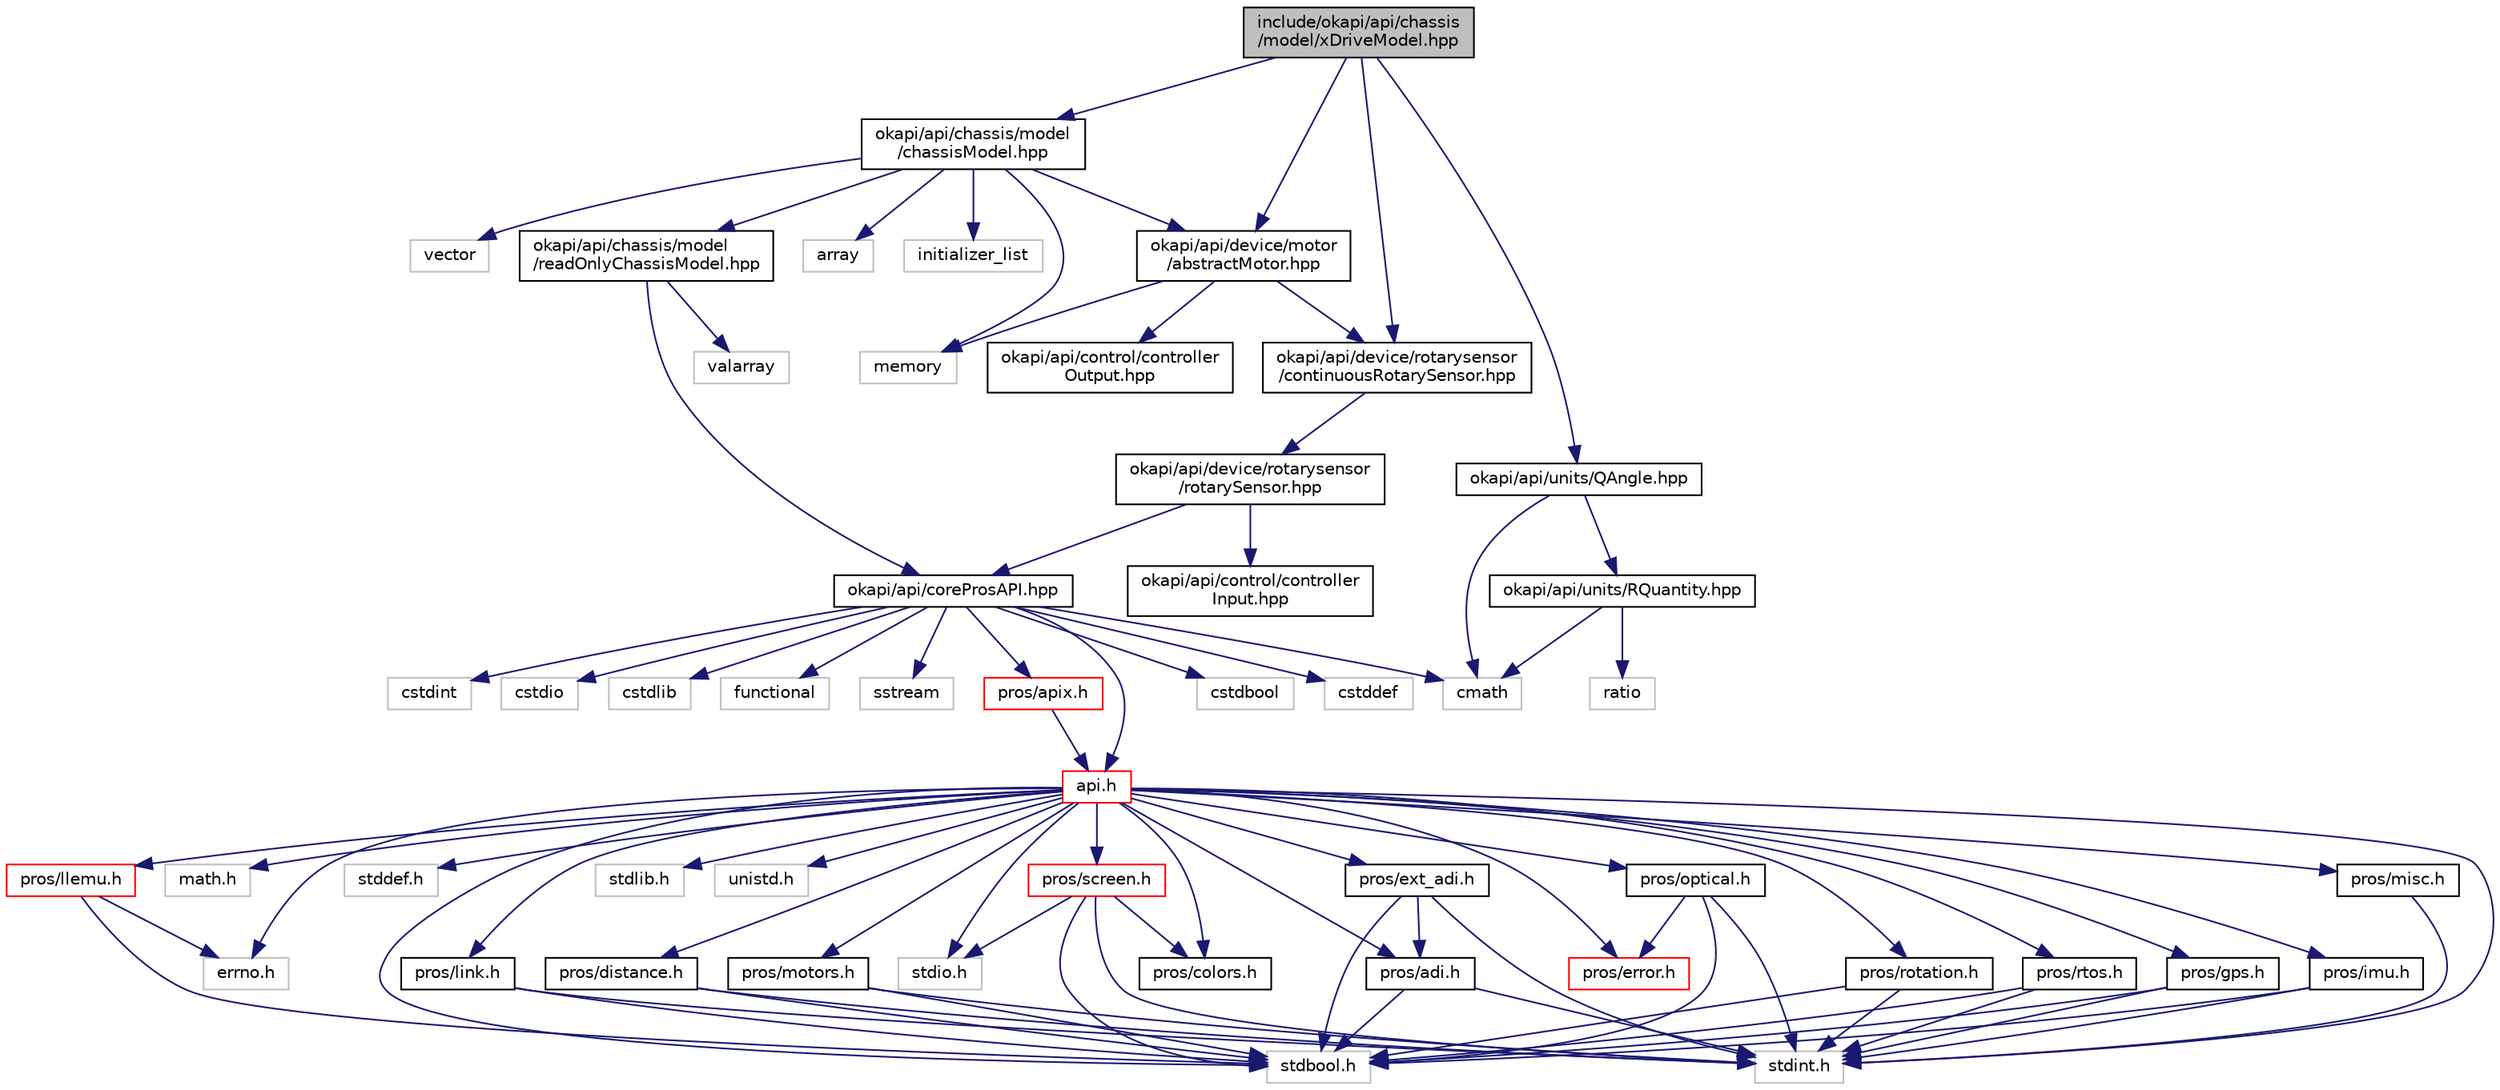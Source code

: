 digraph "include/okapi/api/chassis/model/xDriveModel.hpp"
{
 // LATEX_PDF_SIZE
  edge [fontname="Helvetica",fontsize="10",labelfontname="Helvetica",labelfontsize="10"];
  node [fontname="Helvetica",fontsize="10",shape=record];
  Node1 [label="include/okapi/api/chassis\l/model/xDriveModel.hpp",height=0.2,width=0.4,color="black", fillcolor="grey75", style="filled", fontcolor="black",tooltip=" "];
  Node1 -> Node2 [color="midnightblue",fontsize="10",style="solid"];
  Node2 [label="okapi/api/chassis/model\l/chassisModel.hpp",height=0.2,width=0.4,color="black", fillcolor="white", style="filled",URL="$chassisModel_8hpp.html",tooltip=" "];
  Node2 -> Node3 [color="midnightblue",fontsize="10",style="solid"];
  Node3 [label="array",height=0.2,width=0.4,color="grey75", fillcolor="white", style="filled",tooltip=" "];
  Node2 -> Node4 [color="midnightblue",fontsize="10",style="solid"];
  Node4 [label="initializer_list",height=0.2,width=0.4,color="grey75", fillcolor="white", style="filled",tooltip=" "];
  Node2 -> Node5 [color="midnightblue",fontsize="10",style="solid"];
  Node5 [label="memory",height=0.2,width=0.4,color="grey75", fillcolor="white", style="filled",tooltip=" "];
  Node2 -> Node6 [color="midnightblue",fontsize="10",style="solid"];
  Node6 [label="vector",height=0.2,width=0.4,color="grey75", fillcolor="white", style="filled",tooltip=" "];
  Node2 -> Node7 [color="midnightblue",fontsize="10",style="solid"];
  Node7 [label="okapi/api/chassis/model\l/readOnlyChassisModel.hpp",height=0.2,width=0.4,color="black", fillcolor="white", style="filled",URL="$readOnlyChassisModel_8hpp.html",tooltip=" "];
  Node7 -> Node8 [color="midnightblue",fontsize="10",style="solid"];
  Node8 [label="valarray",height=0.2,width=0.4,color="grey75", fillcolor="white", style="filled",tooltip=" "];
  Node7 -> Node9 [color="midnightblue",fontsize="10",style="solid"];
  Node9 [label="okapi/api/coreProsAPI.hpp",height=0.2,width=0.4,color="black", fillcolor="white", style="filled",URL="$coreProsAPI_8hpp.html",tooltip=" "];
  Node9 -> Node10 [color="midnightblue",fontsize="10",style="solid"];
  Node10 [label="cmath",height=0.2,width=0.4,color="grey75", fillcolor="white", style="filled",tooltip=" "];
  Node9 -> Node11 [color="midnightblue",fontsize="10",style="solid"];
  Node11 [label="cstdbool",height=0.2,width=0.4,color="grey75", fillcolor="white", style="filled",tooltip=" "];
  Node9 -> Node12 [color="midnightblue",fontsize="10",style="solid"];
  Node12 [label="cstddef",height=0.2,width=0.4,color="grey75", fillcolor="white", style="filled",tooltip=" "];
  Node9 -> Node13 [color="midnightblue",fontsize="10",style="solid"];
  Node13 [label="cstdint",height=0.2,width=0.4,color="grey75", fillcolor="white", style="filled",tooltip=" "];
  Node9 -> Node14 [color="midnightblue",fontsize="10",style="solid"];
  Node14 [label="cstdio",height=0.2,width=0.4,color="grey75", fillcolor="white", style="filled",tooltip=" "];
  Node9 -> Node15 [color="midnightblue",fontsize="10",style="solid"];
  Node15 [label="cstdlib",height=0.2,width=0.4,color="grey75", fillcolor="white", style="filled",tooltip=" "];
  Node9 -> Node16 [color="midnightblue",fontsize="10",style="solid"];
  Node16 [label="functional",height=0.2,width=0.4,color="grey75", fillcolor="white", style="filled",tooltip=" "];
  Node9 -> Node17 [color="midnightblue",fontsize="10",style="solid"];
  Node17 [label="sstream",height=0.2,width=0.4,color="grey75", fillcolor="white", style="filled",tooltip=" "];
  Node9 -> Node18 [color="midnightblue",fontsize="10",style="solid"];
  Node18 [label="api.h",height=0.2,width=0.4,color="red", fillcolor="white", style="filled",URL="$api_8h.html",tooltip=" "];
  Node18 -> Node19 [color="midnightblue",fontsize="10",style="solid"];
  Node19 [label="errno.h",height=0.2,width=0.4,color="grey75", fillcolor="white", style="filled",tooltip=" "];
  Node18 -> Node20 [color="midnightblue",fontsize="10",style="solid"];
  Node20 [label="math.h",height=0.2,width=0.4,color="grey75", fillcolor="white", style="filled",tooltip=" "];
  Node18 -> Node21 [color="midnightblue",fontsize="10",style="solid"];
  Node21 [label="stdbool.h",height=0.2,width=0.4,color="grey75", fillcolor="white", style="filled",tooltip=" "];
  Node18 -> Node22 [color="midnightblue",fontsize="10",style="solid"];
  Node22 [label="stddef.h",height=0.2,width=0.4,color="grey75", fillcolor="white", style="filled",tooltip=" "];
  Node18 -> Node23 [color="midnightblue",fontsize="10",style="solid"];
  Node23 [label="stdint.h",height=0.2,width=0.4,color="grey75", fillcolor="white", style="filled",tooltip=" "];
  Node18 -> Node24 [color="midnightblue",fontsize="10",style="solid"];
  Node24 [label="stdio.h",height=0.2,width=0.4,color="grey75", fillcolor="white", style="filled",tooltip=" "];
  Node18 -> Node25 [color="midnightblue",fontsize="10",style="solid"];
  Node25 [label="stdlib.h",height=0.2,width=0.4,color="grey75", fillcolor="white", style="filled",tooltip=" "];
  Node18 -> Node26 [color="midnightblue",fontsize="10",style="solid"];
  Node26 [label="unistd.h",height=0.2,width=0.4,color="grey75", fillcolor="white", style="filled",tooltip=" "];
  Node18 -> Node27 [color="midnightblue",fontsize="10",style="solid"];
  Node27 [label="pros/adi.h",height=0.2,width=0.4,color="black", fillcolor="white", style="filled",URL="$adi_8h.html",tooltip=" "];
  Node27 -> Node21 [color="midnightblue",fontsize="10",style="solid"];
  Node27 -> Node23 [color="midnightblue",fontsize="10",style="solid"];
  Node18 -> Node28 [color="midnightblue",fontsize="10",style="solid"];
  Node28 [label="pros/colors.h",height=0.2,width=0.4,color="black", fillcolor="white", style="filled",URL="$colors_8h.html",tooltip=" "];
  Node18 -> Node29 [color="midnightblue",fontsize="10",style="solid"];
  Node29 [label="pros/distance.h",height=0.2,width=0.4,color="black", fillcolor="white", style="filled",URL="$distance_8h.html",tooltip=" "];
  Node29 -> Node21 [color="midnightblue",fontsize="10",style="solid"];
  Node29 -> Node23 [color="midnightblue",fontsize="10",style="solid"];
  Node18 -> Node30 [color="midnightblue",fontsize="10",style="solid"];
  Node30 [label="pros/error.h",height=0.2,width=0.4,color="red", fillcolor="white", style="filled",URL="$error_8h.html",tooltip=" "];
  Node18 -> Node32 [color="midnightblue",fontsize="10",style="solid"];
  Node32 [label="pros/ext_adi.h",height=0.2,width=0.4,color="black", fillcolor="white", style="filled",URL="$ext__adi_8h.html",tooltip=" "];
  Node32 -> Node21 [color="midnightblue",fontsize="10",style="solid"];
  Node32 -> Node23 [color="midnightblue",fontsize="10",style="solid"];
  Node32 -> Node27 [color="midnightblue",fontsize="10",style="solid"];
  Node18 -> Node33 [color="midnightblue",fontsize="10",style="solid"];
  Node33 [label="pros/gps.h",height=0.2,width=0.4,color="black", fillcolor="white", style="filled",URL="$gps_8h.html",tooltip=" "];
  Node33 -> Node21 [color="midnightblue",fontsize="10",style="solid"];
  Node33 -> Node23 [color="midnightblue",fontsize="10",style="solid"];
  Node18 -> Node34 [color="midnightblue",fontsize="10",style="solid"];
  Node34 [label="pros/imu.h",height=0.2,width=0.4,color="black", fillcolor="white", style="filled",URL="$imu_8h.html",tooltip=" "];
  Node34 -> Node21 [color="midnightblue",fontsize="10",style="solid"];
  Node34 -> Node23 [color="midnightblue",fontsize="10",style="solid"];
  Node18 -> Node35 [color="midnightblue",fontsize="10",style="solid"];
  Node35 [label="pros/link.h",height=0.2,width=0.4,color="black", fillcolor="white", style="filled",URL="$link_8h.html",tooltip=" "];
  Node35 -> Node21 [color="midnightblue",fontsize="10",style="solid"];
  Node35 -> Node23 [color="midnightblue",fontsize="10",style="solid"];
  Node18 -> Node36 [color="midnightblue",fontsize="10",style="solid"];
  Node36 [label="pros/llemu.h",height=0.2,width=0.4,color="red", fillcolor="white", style="filled",URL="$llemu_8h.html",tooltip=" "];
  Node36 -> Node19 [color="midnightblue",fontsize="10",style="solid"];
  Node36 -> Node21 [color="midnightblue",fontsize="10",style="solid"];
  Node18 -> Node102 [color="midnightblue",fontsize="10",style="solid"];
  Node102 [label="pros/misc.h",height=0.2,width=0.4,color="black", fillcolor="white", style="filled",URL="$misc_8h.html",tooltip=" "];
  Node102 -> Node23 [color="midnightblue",fontsize="10",style="solid"];
  Node18 -> Node103 [color="midnightblue",fontsize="10",style="solid"];
  Node103 [label="pros/motors.h",height=0.2,width=0.4,color="black", fillcolor="white", style="filled",URL="$motors_8h.html",tooltip=" "];
  Node103 -> Node21 [color="midnightblue",fontsize="10",style="solid"];
  Node103 -> Node23 [color="midnightblue",fontsize="10",style="solid"];
  Node18 -> Node104 [color="midnightblue",fontsize="10",style="solid"];
  Node104 [label="pros/optical.h",height=0.2,width=0.4,color="black", fillcolor="white", style="filled",URL="$optical_8h.html",tooltip=" "];
  Node104 -> Node21 [color="midnightblue",fontsize="10",style="solid"];
  Node104 -> Node23 [color="midnightblue",fontsize="10",style="solid"];
  Node104 -> Node30 [color="midnightblue",fontsize="10",style="solid"];
  Node18 -> Node105 [color="midnightblue",fontsize="10",style="solid"];
  Node105 [label="pros/rotation.h",height=0.2,width=0.4,color="black", fillcolor="white", style="filled",URL="$rotation_8h.html",tooltip=" "];
  Node105 -> Node21 [color="midnightblue",fontsize="10",style="solid"];
  Node105 -> Node23 [color="midnightblue",fontsize="10",style="solid"];
  Node18 -> Node106 [color="midnightblue",fontsize="10",style="solid"];
  Node106 [label="pros/rtos.h",height=0.2,width=0.4,color="black", fillcolor="white", style="filled",URL="$rtos_8h.html",tooltip=" "];
  Node106 -> Node21 [color="midnightblue",fontsize="10",style="solid"];
  Node106 -> Node23 [color="midnightblue",fontsize="10",style="solid"];
  Node18 -> Node107 [color="midnightblue",fontsize="10",style="solid"];
  Node107 [label="pros/screen.h",height=0.2,width=0.4,color="red", fillcolor="white", style="filled",URL="$screen_8h.html",tooltip=" "];
  Node107 -> Node21 [color="midnightblue",fontsize="10",style="solid"];
  Node107 -> Node24 [color="midnightblue",fontsize="10",style="solid"];
  Node107 -> Node23 [color="midnightblue",fontsize="10",style="solid"];
  Node107 -> Node28 [color="midnightblue",fontsize="10",style="solid"];
  Node9 -> Node110 [color="midnightblue",fontsize="10",style="solid"];
  Node110 [label="pros/apix.h",height=0.2,width=0.4,color="red", fillcolor="white", style="filled",URL="$apix_8h.html",tooltip=" "];
  Node110 -> Node18 [color="midnightblue",fontsize="10",style="solid"];
  Node2 -> Node112 [color="midnightblue",fontsize="10",style="solid"];
  Node112 [label="okapi/api/device/motor\l/abstractMotor.hpp",height=0.2,width=0.4,color="black", fillcolor="white", style="filled",URL="$abstractMotor_8hpp.html",tooltip=" "];
  Node112 -> Node5 [color="midnightblue",fontsize="10",style="solid"];
  Node112 -> Node113 [color="midnightblue",fontsize="10",style="solid"];
  Node113 [label="okapi/api/control/controller\lOutput.hpp",height=0.2,width=0.4,color="black", fillcolor="white", style="filled",URL="$controllerOutput_8hpp.html",tooltip=" "];
  Node112 -> Node114 [color="midnightblue",fontsize="10",style="solid"];
  Node114 [label="okapi/api/device/rotarysensor\l/continuousRotarySensor.hpp",height=0.2,width=0.4,color="black", fillcolor="white", style="filled",URL="$continuousRotarySensor_8hpp.html",tooltip=" "];
  Node114 -> Node115 [color="midnightblue",fontsize="10",style="solid"];
  Node115 [label="okapi/api/device/rotarysensor\l/rotarySensor.hpp",height=0.2,width=0.4,color="black", fillcolor="white", style="filled",URL="$rotarySensor_8hpp.html",tooltip=" "];
  Node115 -> Node116 [color="midnightblue",fontsize="10",style="solid"];
  Node116 [label="okapi/api/control/controller\lInput.hpp",height=0.2,width=0.4,color="black", fillcolor="white", style="filled",URL="$controllerInput_8hpp.html",tooltip=" "];
  Node115 -> Node9 [color="midnightblue",fontsize="10",style="solid"];
  Node1 -> Node112 [color="midnightblue",fontsize="10",style="solid"];
  Node1 -> Node114 [color="midnightblue",fontsize="10",style="solid"];
  Node1 -> Node117 [color="midnightblue",fontsize="10",style="solid"];
  Node117 [label="okapi/api/units/QAngle.hpp",height=0.2,width=0.4,color="black", fillcolor="white", style="filled",URL="$QAngle_8hpp.html",tooltip=" "];
  Node117 -> Node10 [color="midnightblue",fontsize="10",style="solid"];
  Node117 -> Node118 [color="midnightblue",fontsize="10",style="solid"];
  Node118 [label="okapi/api/units/RQuantity.hpp",height=0.2,width=0.4,color="black", fillcolor="white", style="filled",URL="$RQuantity_8hpp.html",tooltip=" "];
  Node118 -> Node10 [color="midnightblue",fontsize="10",style="solid"];
  Node118 -> Node119 [color="midnightblue",fontsize="10",style="solid"];
  Node119 [label="ratio",height=0.2,width=0.4,color="grey75", fillcolor="white", style="filled",tooltip=" "];
}
